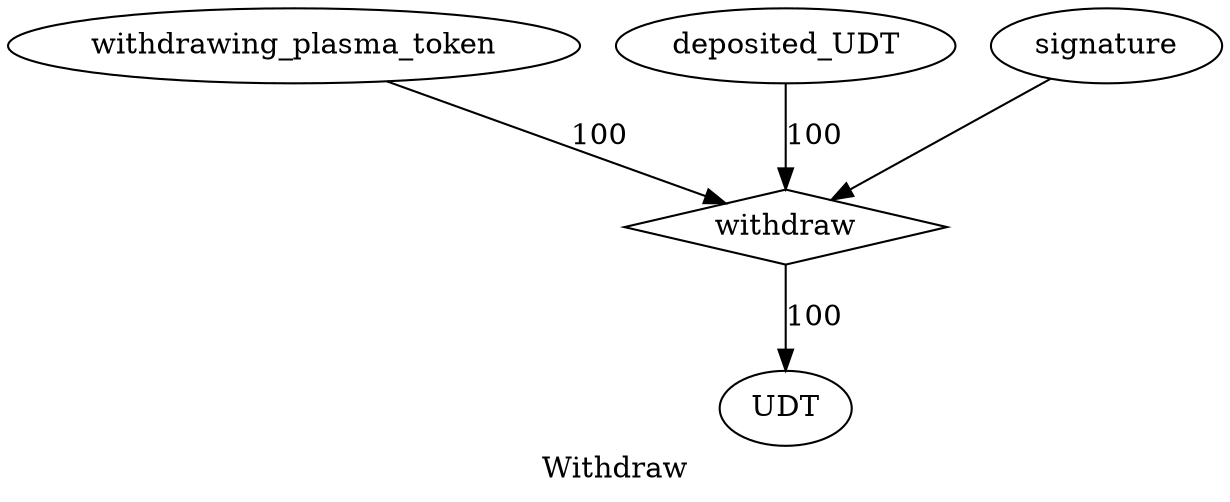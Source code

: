 digraph {
  label="Withdraw";
  withdraw[shape="diamond", style=""];

  withdrawing_plasma_token -> withdraw[label="100"];
  deposited_UDT -> withdraw[label="100"];
  signature -> withdraw;
  withdraw -> UDT[label="100"];
}


